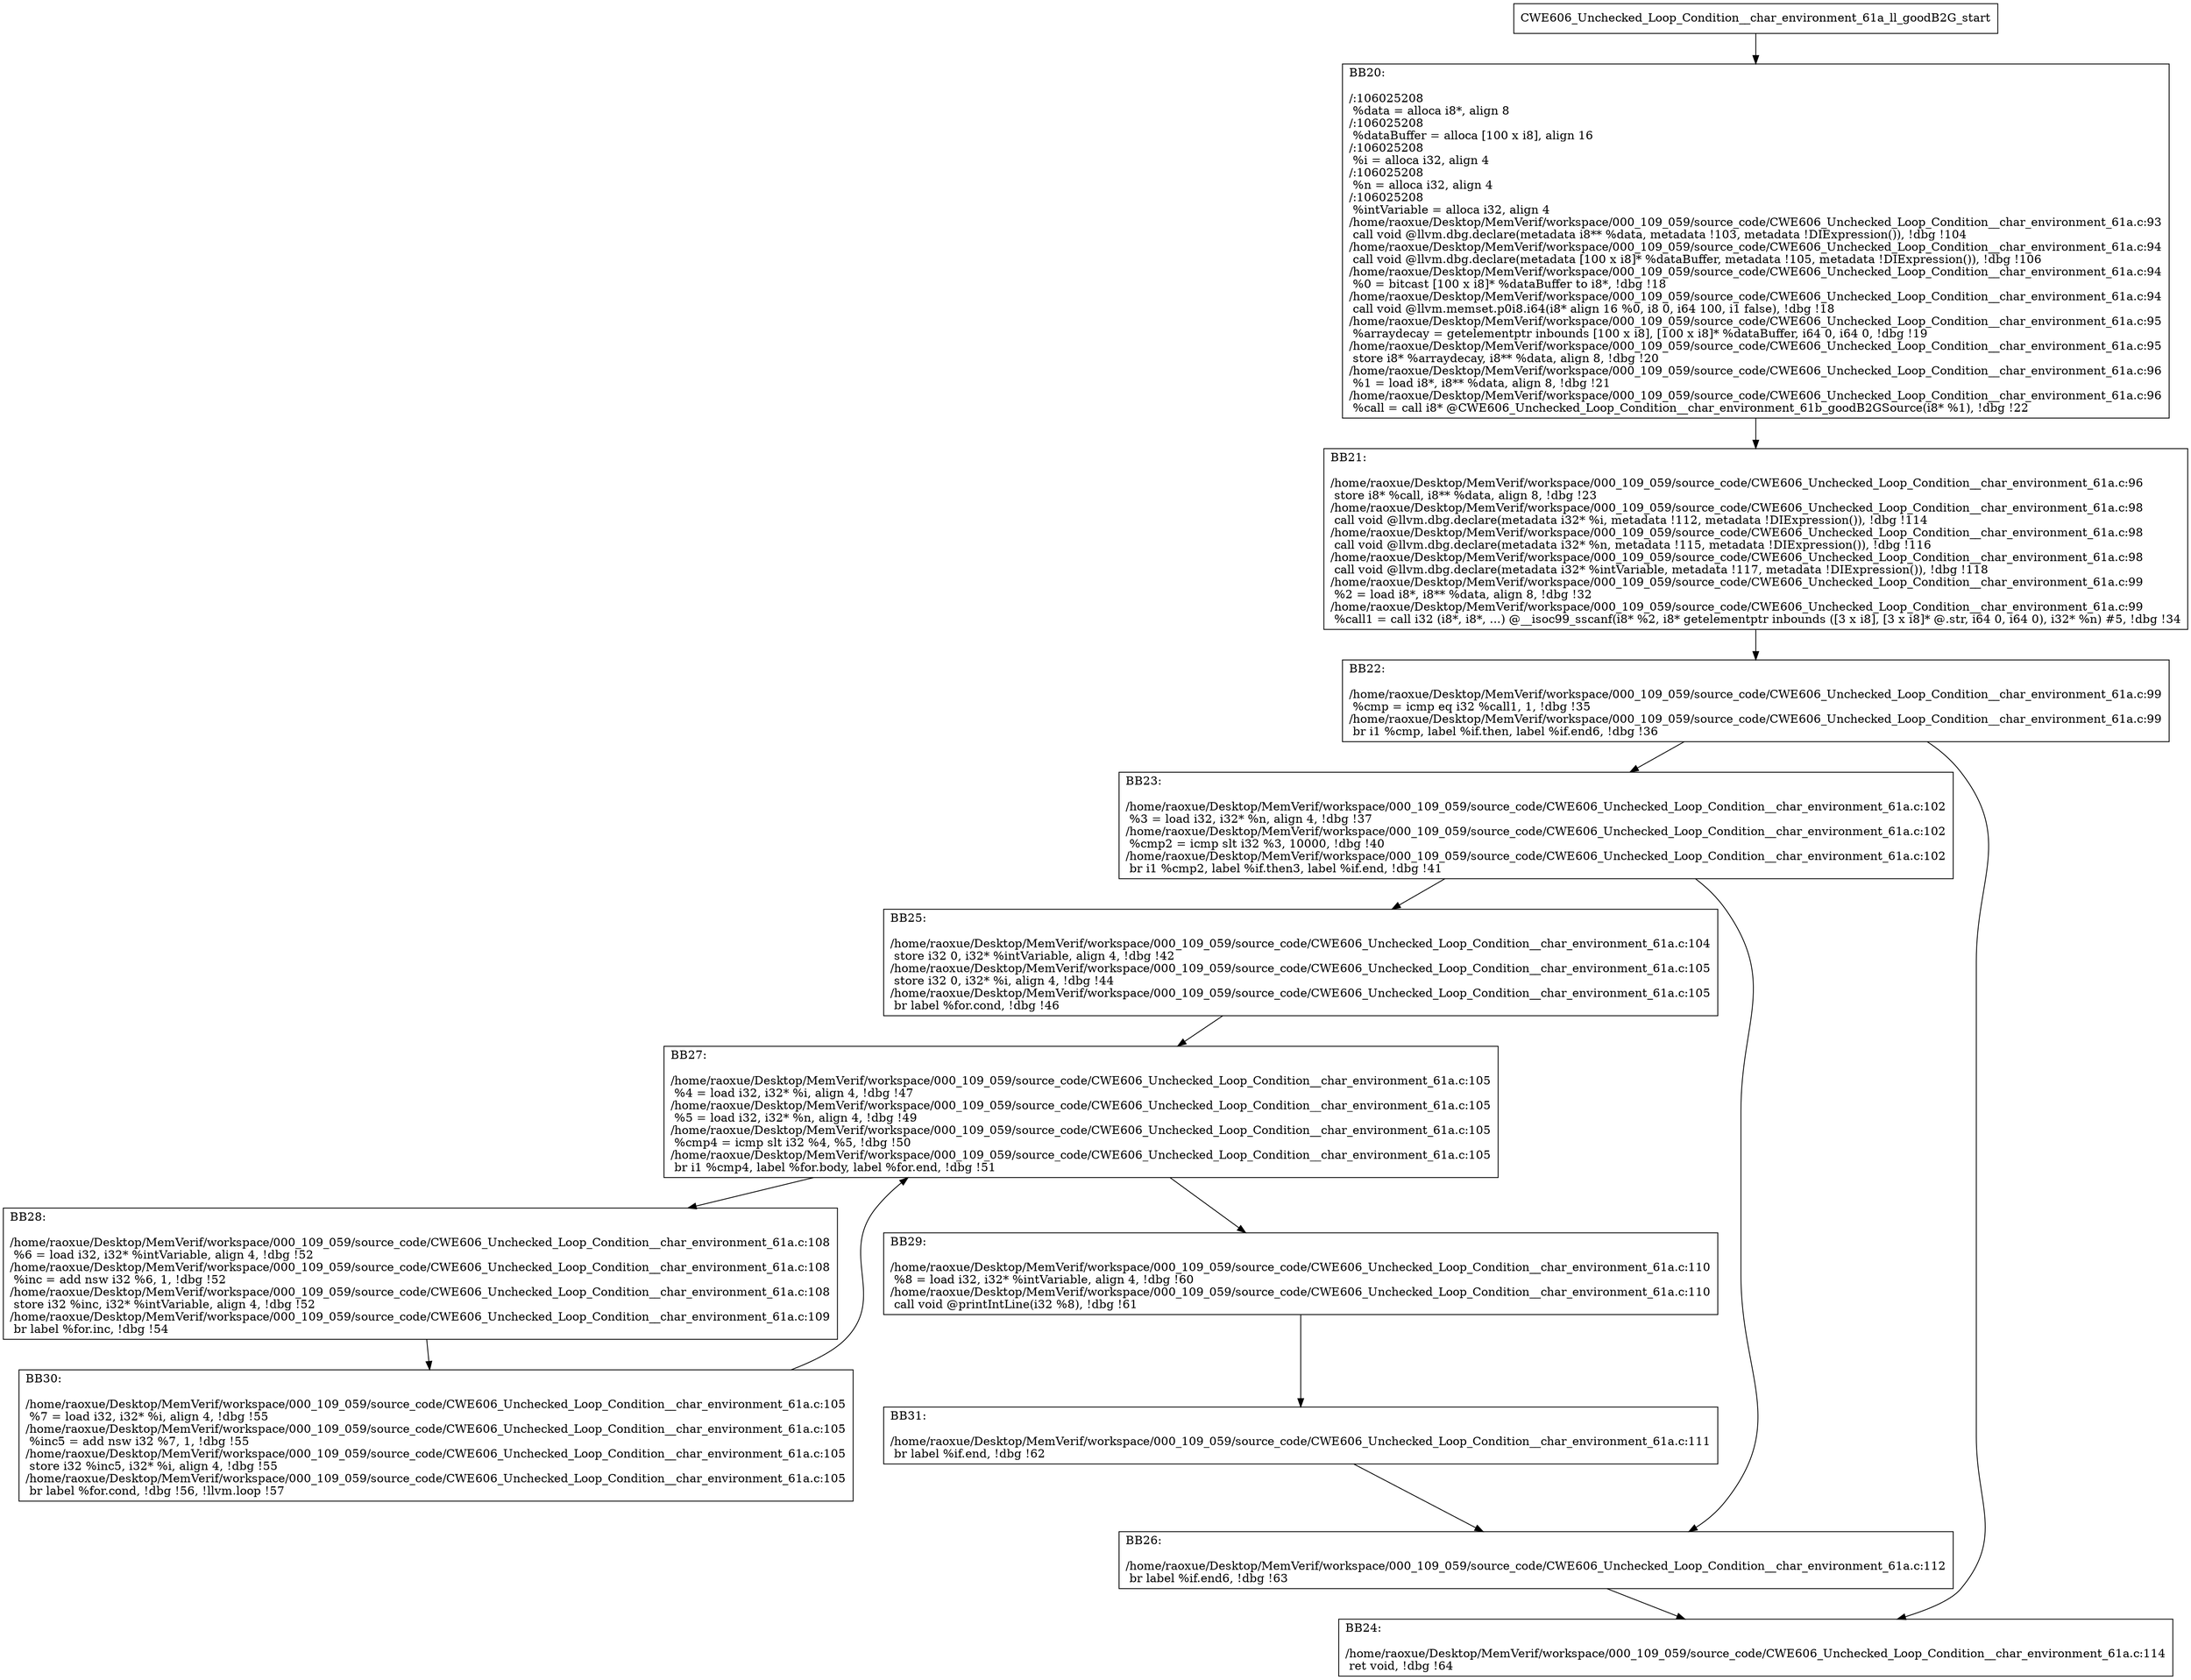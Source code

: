 digraph "CFG for'CWE606_Unchecked_Loop_Condition__char_environment_61a_ll_goodB2G' function" {
	BBCWE606_Unchecked_Loop_Condition__char_environment_61a_ll_goodB2G_start[shape=record,label="{CWE606_Unchecked_Loop_Condition__char_environment_61a_ll_goodB2G_start}"];
	BBCWE606_Unchecked_Loop_Condition__char_environment_61a_ll_goodB2G_start-> CWE606_Unchecked_Loop_Condition__char_environment_61a_ll_goodB2GBB20;
	CWE606_Unchecked_Loop_Condition__char_environment_61a_ll_goodB2GBB20 [shape=record, label="{BB20:\l\l/:106025208\l
  %data = alloca i8*, align 8\l
/:106025208\l
  %dataBuffer = alloca [100 x i8], align 16\l
/:106025208\l
  %i = alloca i32, align 4\l
/:106025208\l
  %n = alloca i32, align 4\l
/:106025208\l
  %intVariable = alloca i32, align 4\l
/home/raoxue/Desktop/MemVerif/workspace/000_109_059/source_code/CWE606_Unchecked_Loop_Condition__char_environment_61a.c:93\l
  call void @llvm.dbg.declare(metadata i8** %data, metadata !103, metadata !DIExpression()), !dbg !104\l
/home/raoxue/Desktop/MemVerif/workspace/000_109_059/source_code/CWE606_Unchecked_Loop_Condition__char_environment_61a.c:94\l
  call void @llvm.dbg.declare(metadata [100 x i8]* %dataBuffer, metadata !105, metadata !DIExpression()), !dbg !106\l
/home/raoxue/Desktop/MemVerif/workspace/000_109_059/source_code/CWE606_Unchecked_Loop_Condition__char_environment_61a.c:94\l
  %0 = bitcast [100 x i8]* %dataBuffer to i8*, !dbg !18\l
/home/raoxue/Desktop/MemVerif/workspace/000_109_059/source_code/CWE606_Unchecked_Loop_Condition__char_environment_61a.c:94\l
  call void @llvm.memset.p0i8.i64(i8* align 16 %0, i8 0, i64 100, i1 false), !dbg !18\l
/home/raoxue/Desktop/MemVerif/workspace/000_109_059/source_code/CWE606_Unchecked_Loop_Condition__char_environment_61a.c:95\l
  %arraydecay = getelementptr inbounds [100 x i8], [100 x i8]* %dataBuffer, i64 0, i64 0, !dbg !19\l
/home/raoxue/Desktop/MemVerif/workspace/000_109_059/source_code/CWE606_Unchecked_Loop_Condition__char_environment_61a.c:95\l
  store i8* %arraydecay, i8** %data, align 8, !dbg !20\l
/home/raoxue/Desktop/MemVerif/workspace/000_109_059/source_code/CWE606_Unchecked_Loop_Condition__char_environment_61a.c:96\l
  %1 = load i8*, i8** %data, align 8, !dbg !21\l
/home/raoxue/Desktop/MemVerif/workspace/000_109_059/source_code/CWE606_Unchecked_Loop_Condition__char_environment_61a.c:96\l
  %call = call i8* @CWE606_Unchecked_Loop_Condition__char_environment_61b_goodB2GSource(i8* %1), !dbg !22\l
}"];
	CWE606_Unchecked_Loop_Condition__char_environment_61a_ll_goodB2GBB20-> CWE606_Unchecked_Loop_Condition__char_environment_61a_ll_goodB2GBB21;
	CWE606_Unchecked_Loop_Condition__char_environment_61a_ll_goodB2GBB21 [shape=record, label="{BB21:\l\l/home/raoxue/Desktop/MemVerif/workspace/000_109_059/source_code/CWE606_Unchecked_Loop_Condition__char_environment_61a.c:96\l
  store i8* %call, i8** %data, align 8, !dbg !23\l
/home/raoxue/Desktop/MemVerif/workspace/000_109_059/source_code/CWE606_Unchecked_Loop_Condition__char_environment_61a.c:98\l
  call void @llvm.dbg.declare(metadata i32* %i, metadata !112, metadata !DIExpression()), !dbg !114\l
/home/raoxue/Desktop/MemVerif/workspace/000_109_059/source_code/CWE606_Unchecked_Loop_Condition__char_environment_61a.c:98\l
  call void @llvm.dbg.declare(metadata i32* %n, metadata !115, metadata !DIExpression()), !dbg !116\l
/home/raoxue/Desktop/MemVerif/workspace/000_109_059/source_code/CWE606_Unchecked_Loop_Condition__char_environment_61a.c:98\l
  call void @llvm.dbg.declare(metadata i32* %intVariable, metadata !117, metadata !DIExpression()), !dbg !118\l
/home/raoxue/Desktop/MemVerif/workspace/000_109_059/source_code/CWE606_Unchecked_Loop_Condition__char_environment_61a.c:99\l
  %2 = load i8*, i8** %data, align 8, !dbg !32\l
/home/raoxue/Desktop/MemVerif/workspace/000_109_059/source_code/CWE606_Unchecked_Loop_Condition__char_environment_61a.c:99\l
  %call1 = call i32 (i8*, i8*, ...) @__isoc99_sscanf(i8* %2, i8* getelementptr inbounds ([3 x i8], [3 x i8]* @.str, i64 0, i64 0), i32* %n) #5, !dbg !34\l
}"];
	CWE606_Unchecked_Loop_Condition__char_environment_61a_ll_goodB2GBB21-> CWE606_Unchecked_Loop_Condition__char_environment_61a_ll_goodB2GBB22;
	CWE606_Unchecked_Loop_Condition__char_environment_61a_ll_goodB2GBB22 [shape=record, label="{BB22:\l\l/home/raoxue/Desktop/MemVerif/workspace/000_109_059/source_code/CWE606_Unchecked_Loop_Condition__char_environment_61a.c:99\l
  %cmp = icmp eq i32 %call1, 1, !dbg !35\l
/home/raoxue/Desktop/MemVerif/workspace/000_109_059/source_code/CWE606_Unchecked_Loop_Condition__char_environment_61a.c:99\l
  br i1 %cmp, label %if.then, label %if.end6, !dbg !36\l
}"];
	CWE606_Unchecked_Loop_Condition__char_environment_61a_ll_goodB2GBB22-> CWE606_Unchecked_Loop_Condition__char_environment_61a_ll_goodB2GBB23;
	CWE606_Unchecked_Loop_Condition__char_environment_61a_ll_goodB2GBB22-> CWE606_Unchecked_Loop_Condition__char_environment_61a_ll_goodB2GBB24;
	CWE606_Unchecked_Loop_Condition__char_environment_61a_ll_goodB2GBB23 [shape=record, label="{BB23:\l\l/home/raoxue/Desktop/MemVerif/workspace/000_109_059/source_code/CWE606_Unchecked_Loop_Condition__char_environment_61a.c:102\l
  %3 = load i32, i32* %n, align 4, !dbg !37\l
/home/raoxue/Desktop/MemVerif/workspace/000_109_059/source_code/CWE606_Unchecked_Loop_Condition__char_environment_61a.c:102\l
  %cmp2 = icmp slt i32 %3, 10000, !dbg !40\l
/home/raoxue/Desktop/MemVerif/workspace/000_109_059/source_code/CWE606_Unchecked_Loop_Condition__char_environment_61a.c:102\l
  br i1 %cmp2, label %if.then3, label %if.end, !dbg !41\l
}"];
	CWE606_Unchecked_Loop_Condition__char_environment_61a_ll_goodB2GBB23-> CWE606_Unchecked_Loop_Condition__char_environment_61a_ll_goodB2GBB25;
	CWE606_Unchecked_Loop_Condition__char_environment_61a_ll_goodB2GBB23-> CWE606_Unchecked_Loop_Condition__char_environment_61a_ll_goodB2GBB26;
	CWE606_Unchecked_Loop_Condition__char_environment_61a_ll_goodB2GBB25 [shape=record, label="{BB25:\l\l/home/raoxue/Desktop/MemVerif/workspace/000_109_059/source_code/CWE606_Unchecked_Loop_Condition__char_environment_61a.c:104\l
  store i32 0, i32* %intVariable, align 4, !dbg !42\l
/home/raoxue/Desktop/MemVerif/workspace/000_109_059/source_code/CWE606_Unchecked_Loop_Condition__char_environment_61a.c:105\l
  store i32 0, i32* %i, align 4, !dbg !44\l
/home/raoxue/Desktop/MemVerif/workspace/000_109_059/source_code/CWE606_Unchecked_Loop_Condition__char_environment_61a.c:105\l
  br label %for.cond, !dbg !46\l
}"];
	CWE606_Unchecked_Loop_Condition__char_environment_61a_ll_goodB2GBB25-> CWE606_Unchecked_Loop_Condition__char_environment_61a_ll_goodB2GBB27;
	CWE606_Unchecked_Loop_Condition__char_environment_61a_ll_goodB2GBB27 [shape=record, label="{BB27:\l\l/home/raoxue/Desktop/MemVerif/workspace/000_109_059/source_code/CWE606_Unchecked_Loop_Condition__char_environment_61a.c:105\l
  %4 = load i32, i32* %i, align 4, !dbg !47\l
/home/raoxue/Desktop/MemVerif/workspace/000_109_059/source_code/CWE606_Unchecked_Loop_Condition__char_environment_61a.c:105\l
  %5 = load i32, i32* %n, align 4, !dbg !49\l
/home/raoxue/Desktop/MemVerif/workspace/000_109_059/source_code/CWE606_Unchecked_Loop_Condition__char_environment_61a.c:105\l
  %cmp4 = icmp slt i32 %4, %5, !dbg !50\l
/home/raoxue/Desktop/MemVerif/workspace/000_109_059/source_code/CWE606_Unchecked_Loop_Condition__char_environment_61a.c:105\l
  br i1 %cmp4, label %for.body, label %for.end, !dbg !51\l
}"];
	CWE606_Unchecked_Loop_Condition__char_environment_61a_ll_goodB2GBB27-> CWE606_Unchecked_Loop_Condition__char_environment_61a_ll_goodB2GBB28;
	CWE606_Unchecked_Loop_Condition__char_environment_61a_ll_goodB2GBB27-> CWE606_Unchecked_Loop_Condition__char_environment_61a_ll_goodB2GBB29;
	CWE606_Unchecked_Loop_Condition__char_environment_61a_ll_goodB2GBB28 [shape=record, label="{BB28:\l\l/home/raoxue/Desktop/MemVerif/workspace/000_109_059/source_code/CWE606_Unchecked_Loop_Condition__char_environment_61a.c:108\l
  %6 = load i32, i32* %intVariable, align 4, !dbg !52\l
/home/raoxue/Desktop/MemVerif/workspace/000_109_059/source_code/CWE606_Unchecked_Loop_Condition__char_environment_61a.c:108\l
  %inc = add nsw i32 %6, 1, !dbg !52\l
/home/raoxue/Desktop/MemVerif/workspace/000_109_059/source_code/CWE606_Unchecked_Loop_Condition__char_environment_61a.c:108\l
  store i32 %inc, i32* %intVariable, align 4, !dbg !52\l
/home/raoxue/Desktop/MemVerif/workspace/000_109_059/source_code/CWE606_Unchecked_Loop_Condition__char_environment_61a.c:109\l
  br label %for.inc, !dbg !54\l
}"];
	CWE606_Unchecked_Loop_Condition__char_environment_61a_ll_goodB2GBB28-> CWE606_Unchecked_Loop_Condition__char_environment_61a_ll_goodB2GBB30;
	CWE606_Unchecked_Loop_Condition__char_environment_61a_ll_goodB2GBB30 [shape=record, label="{BB30:\l\l/home/raoxue/Desktop/MemVerif/workspace/000_109_059/source_code/CWE606_Unchecked_Loop_Condition__char_environment_61a.c:105\l
  %7 = load i32, i32* %i, align 4, !dbg !55\l
/home/raoxue/Desktop/MemVerif/workspace/000_109_059/source_code/CWE606_Unchecked_Loop_Condition__char_environment_61a.c:105\l
  %inc5 = add nsw i32 %7, 1, !dbg !55\l
/home/raoxue/Desktop/MemVerif/workspace/000_109_059/source_code/CWE606_Unchecked_Loop_Condition__char_environment_61a.c:105\l
  store i32 %inc5, i32* %i, align 4, !dbg !55\l
/home/raoxue/Desktop/MemVerif/workspace/000_109_059/source_code/CWE606_Unchecked_Loop_Condition__char_environment_61a.c:105\l
  br label %for.cond, !dbg !56, !llvm.loop !57\l
}"];
	CWE606_Unchecked_Loop_Condition__char_environment_61a_ll_goodB2GBB30-> CWE606_Unchecked_Loop_Condition__char_environment_61a_ll_goodB2GBB27;
	CWE606_Unchecked_Loop_Condition__char_environment_61a_ll_goodB2GBB29 [shape=record, label="{BB29:\l\l/home/raoxue/Desktop/MemVerif/workspace/000_109_059/source_code/CWE606_Unchecked_Loop_Condition__char_environment_61a.c:110\l
  %8 = load i32, i32* %intVariable, align 4, !dbg !60\l
/home/raoxue/Desktop/MemVerif/workspace/000_109_059/source_code/CWE606_Unchecked_Loop_Condition__char_environment_61a.c:110\l
  call void @printIntLine(i32 %8), !dbg !61\l
}"];
	CWE606_Unchecked_Loop_Condition__char_environment_61a_ll_goodB2GBB29-> CWE606_Unchecked_Loop_Condition__char_environment_61a_ll_goodB2GBB31;
	CWE606_Unchecked_Loop_Condition__char_environment_61a_ll_goodB2GBB31 [shape=record, label="{BB31:\l\l/home/raoxue/Desktop/MemVerif/workspace/000_109_059/source_code/CWE606_Unchecked_Loop_Condition__char_environment_61a.c:111\l
  br label %if.end, !dbg !62\l
}"];
	CWE606_Unchecked_Loop_Condition__char_environment_61a_ll_goodB2GBB31-> CWE606_Unchecked_Loop_Condition__char_environment_61a_ll_goodB2GBB26;
	CWE606_Unchecked_Loop_Condition__char_environment_61a_ll_goodB2GBB26 [shape=record, label="{BB26:\l\l/home/raoxue/Desktop/MemVerif/workspace/000_109_059/source_code/CWE606_Unchecked_Loop_Condition__char_environment_61a.c:112\l
  br label %if.end6, !dbg !63\l
}"];
	CWE606_Unchecked_Loop_Condition__char_environment_61a_ll_goodB2GBB26-> CWE606_Unchecked_Loop_Condition__char_environment_61a_ll_goodB2GBB24;
	CWE606_Unchecked_Loop_Condition__char_environment_61a_ll_goodB2GBB24 [shape=record, label="{BB24:\l\l/home/raoxue/Desktop/MemVerif/workspace/000_109_059/source_code/CWE606_Unchecked_Loop_Condition__char_environment_61a.c:114\l
  ret void, !dbg !64\l
}"];
}
